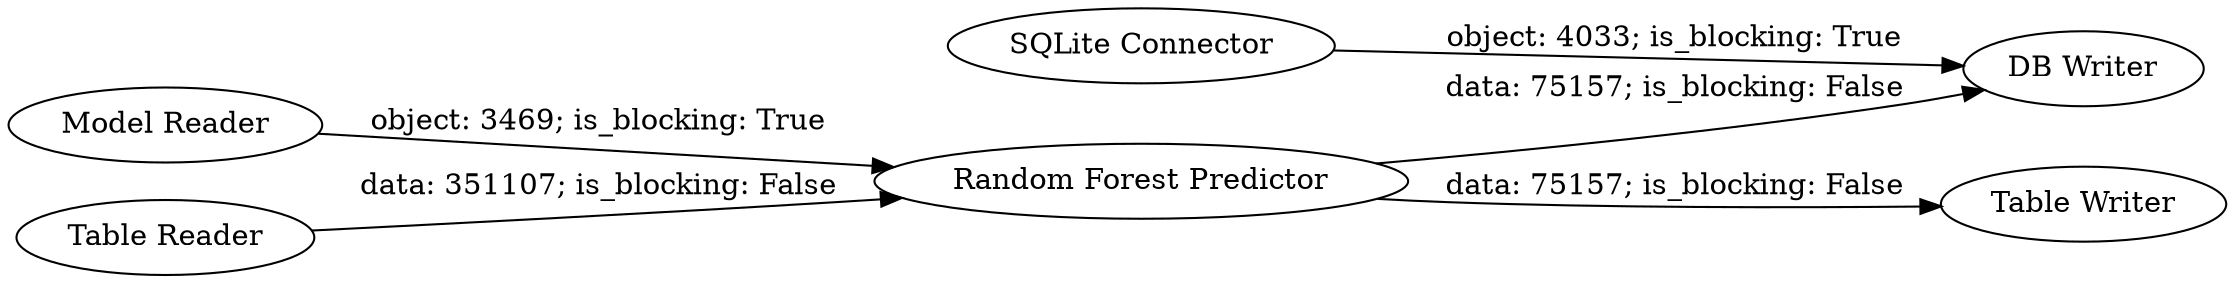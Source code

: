 digraph {
	"7727990935949747840_158" [label="Random Forest Predictor"]
	"7727990935949747840_161" [label="DB Writer"]
	"7727990935949747840_166" [label="Table Writer"]
	"7727990935949747840_164" [label="Model Reader"]
	"7727990935949747840_165" [label="Table Reader"]
	"7727990935949747840_160" [label="SQLite Connector"]
	"7727990935949747840_158" -> "7727990935949747840_166" [label="data: 75157; is_blocking: False"]
	"7727990935949747840_160" -> "7727990935949747840_161" [label="object: 4033; is_blocking: True"]
	"7727990935949747840_165" -> "7727990935949747840_158" [label="data: 351107; is_blocking: False"]
	"7727990935949747840_158" -> "7727990935949747840_161" [label="data: 75157; is_blocking: False"]
	"7727990935949747840_164" -> "7727990935949747840_158" [label="object: 3469; is_blocking: True"]
	rankdir=LR
}
